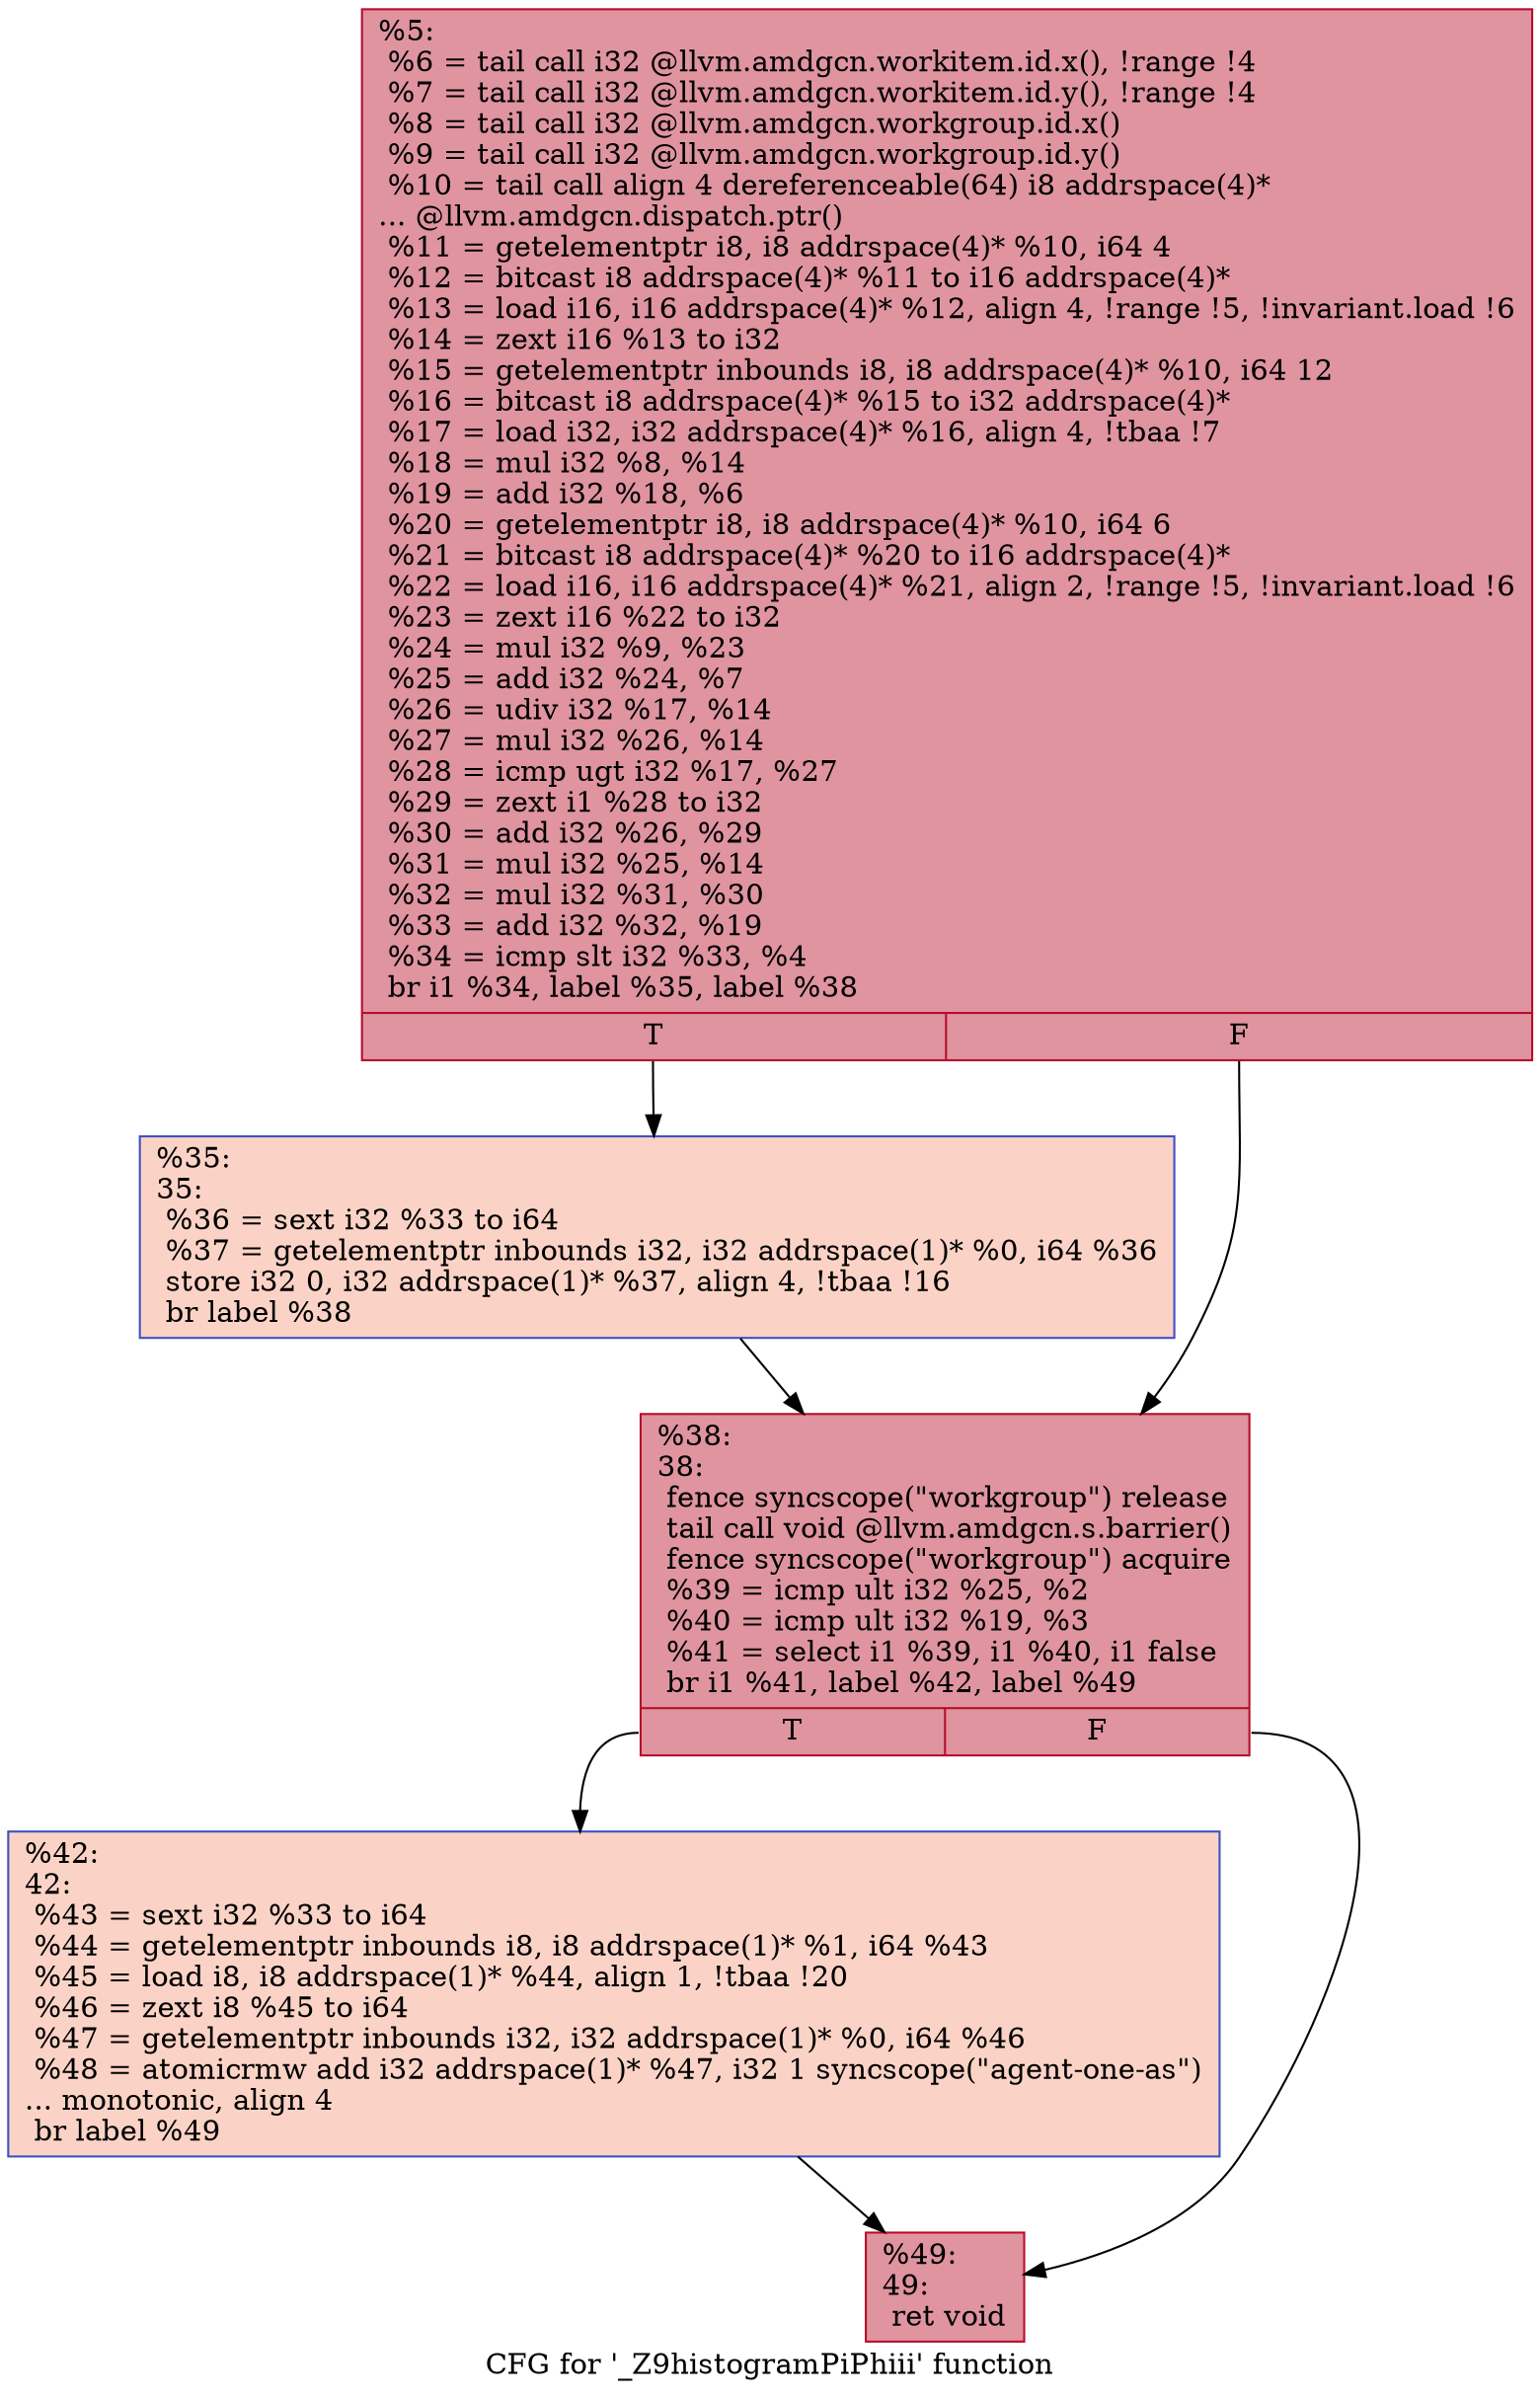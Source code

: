 digraph "CFG for '_Z9histogramPiPhiii' function" {
	label="CFG for '_Z9histogramPiPhiii' function";

	Node0x4688950 [shape=record,color="#b70d28ff", style=filled, fillcolor="#b70d2870",label="{%5:\l  %6 = tail call i32 @llvm.amdgcn.workitem.id.x(), !range !4\l  %7 = tail call i32 @llvm.amdgcn.workitem.id.y(), !range !4\l  %8 = tail call i32 @llvm.amdgcn.workgroup.id.x()\l  %9 = tail call i32 @llvm.amdgcn.workgroup.id.y()\l  %10 = tail call align 4 dereferenceable(64) i8 addrspace(4)*\l... @llvm.amdgcn.dispatch.ptr()\l  %11 = getelementptr i8, i8 addrspace(4)* %10, i64 4\l  %12 = bitcast i8 addrspace(4)* %11 to i16 addrspace(4)*\l  %13 = load i16, i16 addrspace(4)* %12, align 4, !range !5, !invariant.load !6\l  %14 = zext i16 %13 to i32\l  %15 = getelementptr inbounds i8, i8 addrspace(4)* %10, i64 12\l  %16 = bitcast i8 addrspace(4)* %15 to i32 addrspace(4)*\l  %17 = load i32, i32 addrspace(4)* %16, align 4, !tbaa !7\l  %18 = mul i32 %8, %14\l  %19 = add i32 %18, %6\l  %20 = getelementptr i8, i8 addrspace(4)* %10, i64 6\l  %21 = bitcast i8 addrspace(4)* %20 to i16 addrspace(4)*\l  %22 = load i16, i16 addrspace(4)* %21, align 2, !range !5, !invariant.load !6\l  %23 = zext i16 %22 to i32\l  %24 = mul i32 %9, %23\l  %25 = add i32 %24, %7\l  %26 = udiv i32 %17, %14\l  %27 = mul i32 %26, %14\l  %28 = icmp ugt i32 %17, %27\l  %29 = zext i1 %28 to i32\l  %30 = add i32 %26, %29\l  %31 = mul i32 %25, %14\l  %32 = mul i32 %31, %30\l  %33 = add i32 %32, %19\l  %34 = icmp slt i32 %33, %4\l  br i1 %34, label %35, label %38\l|{<s0>T|<s1>F}}"];
	Node0x4688950:s0 -> Node0x468b220;
	Node0x4688950:s1 -> Node0x468cb50;
	Node0x468b220 [shape=record,color="#3d50c3ff", style=filled, fillcolor="#f59c7d70",label="{%35:\l35:                                               \l  %36 = sext i32 %33 to i64\l  %37 = getelementptr inbounds i32, i32 addrspace(1)* %0, i64 %36\l  store i32 0, i32 addrspace(1)* %37, align 4, !tbaa !16\l  br label %38\l}"];
	Node0x468b220 -> Node0x468cb50;
	Node0x468cb50 [shape=record,color="#b70d28ff", style=filled, fillcolor="#b70d2870",label="{%38:\l38:                                               \l  fence syncscope(\"workgroup\") release\l  tail call void @llvm.amdgcn.s.barrier()\l  fence syncscope(\"workgroup\") acquire\l  %39 = icmp ult i32 %25, %2\l  %40 = icmp ult i32 %19, %3\l  %41 = select i1 %39, i1 %40, i1 false\l  br i1 %41, label %42, label %49\l|{<s0>T|<s1>F}}"];
	Node0x468cb50:s0 -> Node0x468d440;
	Node0x468cb50:s1 -> Node0x468d4d0;
	Node0x468d440 [shape=record,color="#3d50c3ff", style=filled, fillcolor="#f59c7d70",label="{%42:\l42:                                               \l  %43 = sext i32 %33 to i64\l  %44 = getelementptr inbounds i8, i8 addrspace(1)* %1, i64 %43\l  %45 = load i8, i8 addrspace(1)* %44, align 1, !tbaa !20\l  %46 = zext i8 %45 to i64\l  %47 = getelementptr inbounds i32, i32 addrspace(1)* %0, i64 %46\l  %48 = atomicrmw add i32 addrspace(1)* %47, i32 1 syncscope(\"agent-one-as\")\l... monotonic, align 4\l  br label %49\l}"];
	Node0x468d440 -> Node0x468d4d0;
	Node0x468d4d0 [shape=record,color="#b70d28ff", style=filled, fillcolor="#b70d2870",label="{%49:\l49:                                               \l  ret void\l}"];
}
